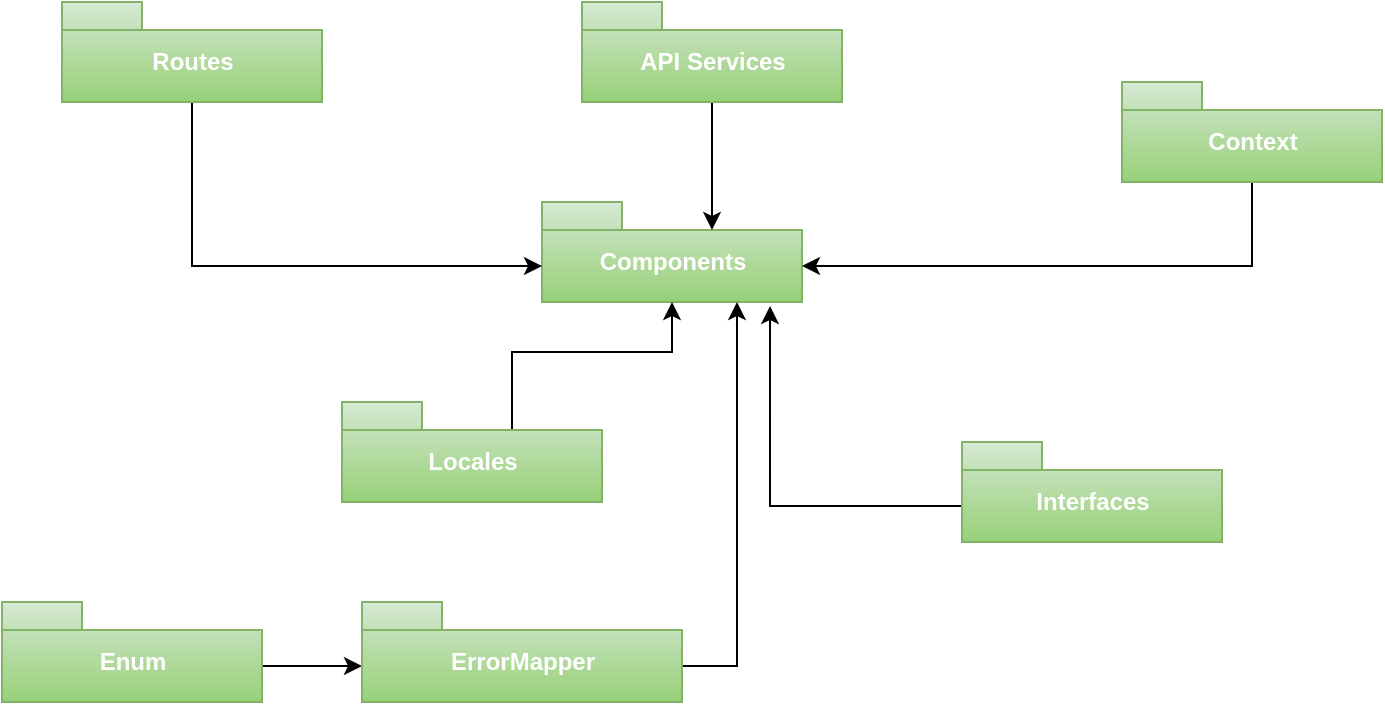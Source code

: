 <mxfile version="20.2.7" type="device"><diagram id="YdCSYsfcU4uuAMkrta_z" name="Page-1"><mxGraphModel dx="1422" dy="786" grid="1" gridSize="10" guides="1" tooltips="1" connect="1" arrows="1" fold="1" page="1" pageScale="1" pageWidth="850" pageHeight="1100" math="0" shadow="0"><root><mxCell id="0"/><mxCell id="1" parent="0"/><mxCell id="jwPyzxD-JJ7abPUeAWGZ-1" value="&lt;font color=&quot;#ffffff&quot;&gt;Components&lt;/font&gt;" style="shape=folder;fontStyle=1;spacingTop=10;tabWidth=40;tabHeight=14;tabPosition=left;html=1;fillColor=#d5e8d4;gradientColor=#97d077;strokeColor=#82b366;" vertex="1" parent="1"><mxGeometry x="310" y="130" width="130" height="50" as="geometry"/></mxCell><mxCell id="jwPyzxD-JJ7abPUeAWGZ-11" style="edgeStyle=orthogonalEdgeStyle;rounded=0;orthogonalLoop=1;jettySize=auto;html=1;exitX=0.5;exitY=1;exitDx=0;exitDy=0;exitPerimeter=0;entryX=0;entryY=0;entryDx=130;entryDy=32;entryPerimeter=0;fontColor=#FFFFFF;" edge="1" parent="1" source="jwPyzxD-JJ7abPUeAWGZ-2" target="jwPyzxD-JJ7abPUeAWGZ-1"><mxGeometry relative="1" as="geometry"/></mxCell><mxCell id="jwPyzxD-JJ7abPUeAWGZ-2" value="&lt;font color=&quot;#ffffff&quot;&gt;Context&lt;/font&gt;" style="shape=folder;fontStyle=1;spacingTop=10;tabWidth=40;tabHeight=14;tabPosition=left;html=1;fillColor=#d5e8d4;gradientColor=#97d077;strokeColor=#82b366;" vertex="1" parent="1"><mxGeometry x="600" y="70" width="130" height="50" as="geometry"/></mxCell><mxCell id="jwPyzxD-JJ7abPUeAWGZ-13" style="edgeStyle=orthogonalEdgeStyle;rounded=0;orthogonalLoop=1;jettySize=auto;html=1;exitX=0;exitY=0;exitDx=130;exitDy=32;exitPerimeter=0;entryX=0;entryY=0;entryDx=0;entryDy=32;entryPerimeter=0;fontColor=#FFFFFF;" edge="1" parent="1" source="jwPyzxD-JJ7abPUeAWGZ-3" target="jwPyzxD-JJ7abPUeAWGZ-5"><mxGeometry relative="1" as="geometry"/></mxCell><mxCell id="jwPyzxD-JJ7abPUeAWGZ-3" value="&lt;font color=&quot;#ffffff&quot;&gt;Enum&lt;/font&gt;" style="shape=folder;fontStyle=1;spacingTop=10;tabWidth=40;tabHeight=14;tabPosition=left;html=1;fillColor=#d5e8d4;gradientColor=#97d077;strokeColor=#82b366;" vertex="1" parent="1"><mxGeometry x="40" y="330" width="130" height="50" as="geometry"/></mxCell><mxCell id="jwPyzxD-JJ7abPUeAWGZ-19" style="edgeStyle=orthogonalEdgeStyle;rounded=0;orthogonalLoop=1;jettySize=auto;html=1;exitX=0;exitY=0;exitDx=85;exitDy=14;exitPerimeter=0;fontColor=#FFFFFF;" edge="1" parent="1" source="jwPyzxD-JJ7abPUeAWGZ-4" target="jwPyzxD-JJ7abPUeAWGZ-1"><mxGeometry relative="1" as="geometry"/></mxCell><mxCell id="jwPyzxD-JJ7abPUeAWGZ-4" value="&lt;font color=&quot;#ffffff&quot;&gt;Locales&lt;/font&gt;" style="shape=folder;fontStyle=1;spacingTop=10;tabWidth=40;tabHeight=14;tabPosition=left;html=1;fillColor=#d5e8d4;gradientColor=#97d077;strokeColor=#82b366;" vertex="1" parent="1"><mxGeometry x="210" y="230" width="130" height="50" as="geometry"/></mxCell><mxCell id="jwPyzxD-JJ7abPUeAWGZ-12" style="edgeStyle=orthogonalEdgeStyle;rounded=0;orthogonalLoop=1;jettySize=auto;html=1;exitX=0;exitY=0;exitDx=160;exitDy=32;exitPerimeter=0;entryX=0.75;entryY=1;entryDx=0;entryDy=0;entryPerimeter=0;fontColor=#FFFFFF;" edge="1" parent="1" source="jwPyzxD-JJ7abPUeAWGZ-5" target="jwPyzxD-JJ7abPUeAWGZ-1"><mxGeometry relative="1" as="geometry"/></mxCell><mxCell id="jwPyzxD-JJ7abPUeAWGZ-5" value="&lt;font color=&quot;#ffffff&quot;&gt;ErrorMapper&lt;br&gt;&lt;/font&gt;" style="shape=folder;fontStyle=1;spacingTop=10;tabWidth=40;tabHeight=14;tabPosition=left;html=1;fillColor=#d5e8d4;gradientColor=#97d077;strokeColor=#82b366;" vertex="1" parent="1"><mxGeometry x="220" y="330" width="160" height="50" as="geometry"/></mxCell><mxCell id="jwPyzxD-JJ7abPUeAWGZ-8" style="edgeStyle=orthogonalEdgeStyle;rounded=0;orthogonalLoop=1;jettySize=auto;html=1;exitX=0.5;exitY=1;exitDx=0;exitDy=0;exitPerimeter=0;entryX=0;entryY=0;entryDx=85;entryDy=14;entryPerimeter=0;fontColor=#FFFFFF;" edge="1" parent="1" source="jwPyzxD-JJ7abPUeAWGZ-6" target="jwPyzxD-JJ7abPUeAWGZ-1"><mxGeometry relative="1" as="geometry"/></mxCell><mxCell id="jwPyzxD-JJ7abPUeAWGZ-6" value="&lt;font color=&quot;#ffffff&quot;&gt;API Services&lt;/font&gt;" style="shape=folder;fontStyle=1;spacingTop=10;tabWidth=40;tabHeight=14;tabPosition=left;html=1;fillColor=#d5e8d4;gradientColor=#97d077;strokeColor=#82b366;" vertex="1" parent="1"><mxGeometry x="330" y="30" width="130" height="50" as="geometry"/></mxCell><mxCell id="jwPyzxD-JJ7abPUeAWGZ-18" style="edgeStyle=orthogonalEdgeStyle;rounded=0;orthogonalLoop=1;jettySize=auto;html=1;exitX=0;exitY=0;exitDx=0;exitDy=32;exitPerimeter=0;entryX=0.877;entryY=1.04;entryDx=0;entryDy=0;entryPerimeter=0;fontColor=#FFFFFF;" edge="1" parent="1" source="jwPyzxD-JJ7abPUeAWGZ-15" target="jwPyzxD-JJ7abPUeAWGZ-1"><mxGeometry relative="1" as="geometry"/></mxCell><mxCell id="jwPyzxD-JJ7abPUeAWGZ-15" value="&lt;font color=&quot;#ffffff&quot;&gt;Interfaces&lt;/font&gt;" style="shape=folder;fontStyle=1;spacingTop=10;tabWidth=40;tabHeight=14;tabPosition=left;html=1;fillColor=#d5e8d4;gradientColor=#97d077;strokeColor=#82b366;" vertex="1" parent="1"><mxGeometry x="520" y="250" width="130" height="50" as="geometry"/></mxCell><mxCell id="jwPyzxD-JJ7abPUeAWGZ-17" style="edgeStyle=orthogonalEdgeStyle;rounded=0;orthogonalLoop=1;jettySize=auto;html=1;exitX=0.5;exitY=1;exitDx=0;exitDy=0;exitPerimeter=0;entryX=0;entryY=0;entryDx=0;entryDy=32;entryPerimeter=0;fontColor=#FFFFFF;" edge="1" parent="1" source="jwPyzxD-JJ7abPUeAWGZ-16" target="jwPyzxD-JJ7abPUeAWGZ-1"><mxGeometry relative="1" as="geometry"/></mxCell><mxCell id="jwPyzxD-JJ7abPUeAWGZ-16" value="&lt;font color=&quot;#ffffff&quot;&gt;Routes&lt;/font&gt;" style="shape=folder;fontStyle=1;spacingTop=10;tabWidth=40;tabHeight=14;tabPosition=left;html=1;fillColor=#d5e8d4;gradientColor=#97d077;strokeColor=#82b366;" vertex="1" parent="1"><mxGeometry x="70" y="30" width="130" height="50" as="geometry"/></mxCell></root></mxGraphModel></diagram></mxfile>